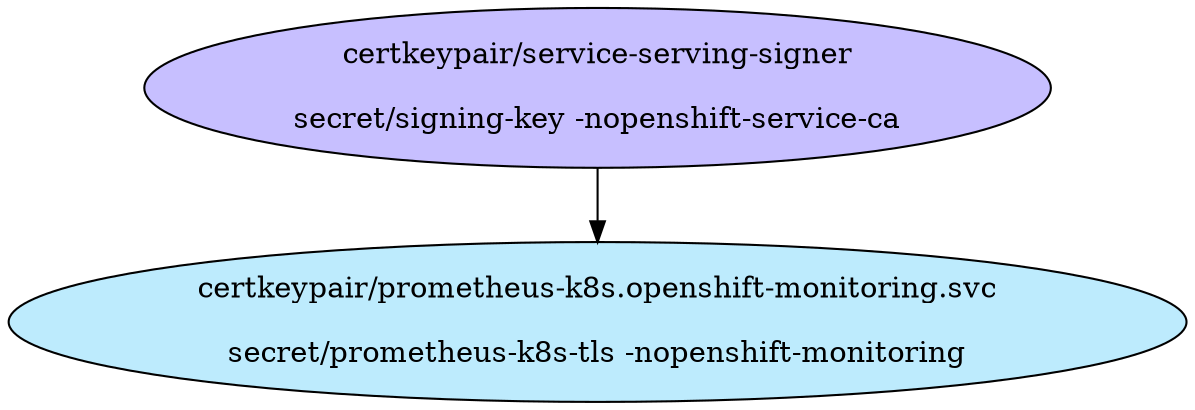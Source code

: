 digraph "Local Certificate" {
  // Node definitions.
  1 [
    label="certkeypair/service-serving-signer\n\nsecret/signing-key -nopenshift-service-ca\n"
    style=filled
    fillcolor="#c7bfff"
  ];
  54 [
    label="certkeypair/prometheus-k8s.openshift-monitoring.svc\n\nsecret/prometheus-k8s-tls -nopenshift-monitoring\n"
    style=filled
    fillcolor="#bdebfd"
  ];

  // Edge definitions.
  1 -> 54;
}